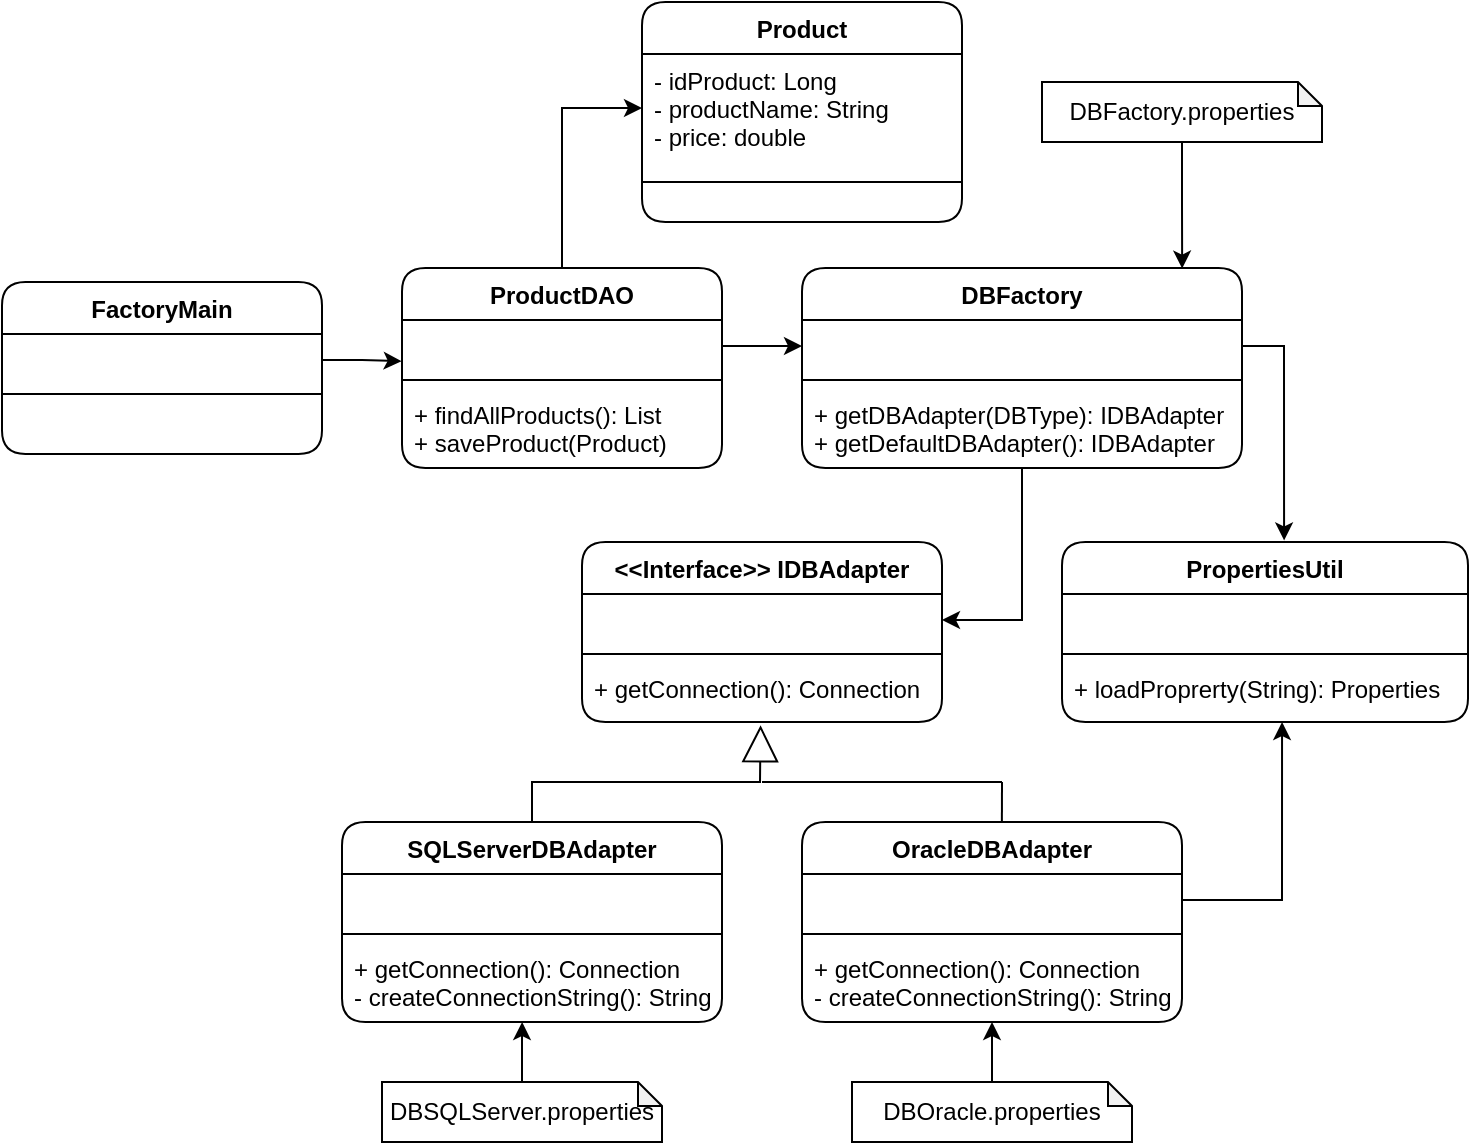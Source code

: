 <mxfile version="20.5.2" type="device"><diagram id="C5RBs43oDa-KdzZeNtuy" name="Page-1"><mxGraphModel dx="2208" dy="764" grid="1" gridSize="10" guides="1" tooltips="1" connect="1" arrows="1" fold="1" page="1" pageScale="1" pageWidth="827" pageHeight="1169" math="0" shadow="0"><root><mxCell id="WIyWlLk6GJQsqaUBKTNV-0"/><mxCell id="WIyWlLk6GJQsqaUBKTNV-1" parent="WIyWlLk6GJQsqaUBKTNV-0"/><mxCell id="LzL0RyVDSX3tp1z_rlzN-0" value="FactoryMain" style="swimlane;fontStyle=1;align=center;verticalAlign=top;childLayout=stackLayout;horizontal=1;startSize=26;horizontalStack=0;resizeParent=1;resizeParentMax=0;resizeLast=0;collapsible=1;marginBottom=0;rounded=1;" vertex="1" parent="WIyWlLk6GJQsqaUBKTNV-1"><mxGeometry x="-800" y="310" width="160" height="86" as="geometry"/></mxCell><mxCell id="LzL0RyVDSX3tp1z_rlzN-1" value=" " style="text;strokeColor=none;fillColor=none;align=left;verticalAlign=top;spacingLeft=4;spacingRight=4;overflow=hidden;rotatable=0;points=[[0,0.5],[1,0.5]];portConstraint=eastwest;rounded=1;" vertex="1" parent="LzL0RyVDSX3tp1z_rlzN-0"><mxGeometry y="26" width="160" height="26" as="geometry"/></mxCell><mxCell id="LzL0RyVDSX3tp1z_rlzN-2" value="" style="line;strokeWidth=1;fillColor=none;align=left;verticalAlign=middle;spacingTop=-1;spacingLeft=3;spacingRight=3;rotatable=0;labelPosition=right;points=[];portConstraint=eastwest;strokeColor=inherit;rounded=1;" vertex="1" parent="LzL0RyVDSX3tp1z_rlzN-0"><mxGeometry y="52" width="160" height="8" as="geometry"/></mxCell><mxCell id="LzL0RyVDSX3tp1z_rlzN-3" value=" " style="text;strokeColor=none;fillColor=none;align=left;verticalAlign=top;spacingLeft=4;spacingRight=4;overflow=hidden;rotatable=0;points=[[0,0.5],[1,0.5]];portConstraint=eastwest;rounded=1;" vertex="1" parent="LzL0RyVDSX3tp1z_rlzN-0"><mxGeometry y="60" width="160" height="26" as="geometry"/></mxCell><mxCell id="LzL0RyVDSX3tp1z_rlzN-37" style="edgeStyle=orthogonalEdgeStyle;rounded=0;orthogonalLoop=1;jettySize=auto;html=1;entryX=0;entryY=0.5;entryDx=0;entryDy=0;" edge="1" parent="WIyWlLk6GJQsqaUBKTNV-1" source="LzL0RyVDSX3tp1z_rlzN-4" target="LzL0RyVDSX3tp1z_rlzN-9"><mxGeometry relative="1" as="geometry"/></mxCell><mxCell id="LzL0RyVDSX3tp1z_rlzN-4" value="ProductDAO&#10;" style="swimlane;fontStyle=1;align=center;verticalAlign=top;childLayout=stackLayout;horizontal=1;startSize=26;horizontalStack=0;resizeParent=1;resizeParentMax=0;resizeLast=0;collapsible=1;marginBottom=0;rounded=1;" vertex="1" parent="WIyWlLk6GJQsqaUBKTNV-1"><mxGeometry x="-600" y="303" width="160" height="100" as="geometry"/></mxCell><mxCell id="LzL0RyVDSX3tp1z_rlzN-5" value=" " style="text;strokeColor=none;fillColor=none;align=left;verticalAlign=top;spacingLeft=4;spacingRight=4;overflow=hidden;rotatable=0;points=[[0,0.5],[1,0.5]];portConstraint=eastwest;rounded=1;" vertex="1" parent="LzL0RyVDSX3tp1z_rlzN-4"><mxGeometry y="26" width="160" height="26" as="geometry"/></mxCell><mxCell id="LzL0RyVDSX3tp1z_rlzN-6" value="" style="line;strokeWidth=1;fillColor=none;align=left;verticalAlign=middle;spacingTop=-1;spacingLeft=3;spacingRight=3;rotatable=0;labelPosition=right;points=[];portConstraint=eastwest;strokeColor=inherit;rounded=1;" vertex="1" parent="LzL0RyVDSX3tp1z_rlzN-4"><mxGeometry y="52" width="160" height="8" as="geometry"/></mxCell><mxCell id="LzL0RyVDSX3tp1z_rlzN-7" value="+ findAllProducts(): List&#10;+ saveProduct(Product)" style="text;strokeColor=none;fillColor=none;align=left;verticalAlign=top;spacingLeft=4;spacingRight=4;overflow=hidden;rotatable=0;points=[[0,0.5],[1,0.5]];portConstraint=eastwest;rounded=1;" vertex="1" parent="LzL0RyVDSX3tp1z_rlzN-4"><mxGeometry y="60" width="160" height="40" as="geometry"/></mxCell><mxCell id="LzL0RyVDSX3tp1z_rlzN-8" value="Product" style="swimlane;fontStyle=1;align=center;verticalAlign=top;childLayout=stackLayout;horizontal=1;startSize=26;horizontalStack=0;resizeParent=1;resizeParentMax=0;resizeLast=0;collapsible=1;marginBottom=0;rounded=1;" vertex="1" parent="WIyWlLk6GJQsqaUBKTNV-1"><mxGeometry x="-480" y="170" width="160" height="110" as="geometry"/></mxCell><mxCell id="LzL0RyVDSX3tp1z_rlzN-9" value="- idProduct: Long&#10;- productName: String&#10;- price: double" style="text;strokeColor=none;fillColor=none;align=left;verticalAlign=top;spacingLeft=4;spacingRight=4;overflow=hidden;rotatable=0;points=[[0,0.5],[1,0.5]];portConstraint=eastwest;rounded=1;" vertex="1" parent="LzL0RyVDSX3tp1z_rlzN-8"><mxGeometry y="26" width="160" height="54" as="geometry"/></mxCell><mxCell id="LzL0RyVDSX3tp1z_rlzN-10" value="" style="line;strokeWidth=1;fillColor=none;align=left;verticalAlign=middle;spacingTop=-1;spacingLeft=3;spacingRight=3;rotatable=0;labelPosition=right;points=[];portConstraint=eastwest;strokeColor=inherit;rounded=1;" vertex="1" parent="LzL0RyVDSX3tp1z_rlzN-8"><mxGeometry y="80" width="160" height="20" as="geometry"/></mxCell><mxCell id="LzL0RyVDSX3tp1z_rlzN-11" value=" " style="text;strokeColor=none;fillColor=none;align=left;verticalAlign=top;spacingLeft=4;spacingRight=4;overflow=hidden;rotatable=0;points=[[0,0.5],[1,0.5]];portConstraint=eastwest;rounded=1;" vertex="1" parent="LzL0RyVDSX3tp1z_rlzN-8"><mxGeometry y="100" width="160" height="10" as="geometry"/></mxCell><mxCell id="LzL0RyVDSX3tp1z_rlzN-40" style="edgeStyle=orthogonalEdgeStyle;rounded=0;orthogonalLoop=1;jettySize=auto;html=1;entryX=1;entryY=0.5;entryDx=0;entryDy=0;" edge="1" parent="WIyWlLk6GJQsqaUBKTNV-1" source="LzL0RyVDSX3tp1z_rlzN-12" target="LzL0RyVDSX3tp1z_rlzN-17"><mxGeometry relative="1" as="geometry"/></mxCell><mxCell id="LzL0RyVDSX3tp1z_rlzN-12" value="DBFactory" style="swimlane;fontStyle=1;align=center;verticalAlign=top;childLayout=stackLayout;horizontal=1;startSize=26;horizontalStack=0;resizeParent=1;resizeParentMax=0;resizeLast=0;collapsible=1;marginBottom=0;rounded=1;" vertex="1" parent="WIyWlLk6GJQsqaUBKTNV-1"><mxGeometry x="-400" y="303" width="220" height="100" as="geometry"/></mxCell><mxCell id="LzL0RyVDSX3tp1z_rlzN-13" value=" " style="text;strokeColor=none;fillColor=none;align=left;verticalAlign=top;spacingLeft=4;spacingRight=4;overflow=hidden;rotatable=0;points=[[0,0.5],[1,0.5]];portConstraint=eastwest;rounded=1;" vertex="1" parent="LzL0RyVDSX3tp1z_rlzN-12"><mxGeometry y="26" width="220" height="26" as="geometry"/></mxCell><mxCell id="LzL0RyVDSX3tp1z_rlzN-14" value="" style="line;strokeWidth=1;fillColor=none;align=left;verticalAlign=middle;spacingTop=-1;spacingLeft=3;spacingRight=3;rotatable=0;labelPosition=right;points=[];portConstraint=eastwest;strokeColor=inherit;rounded=1;" vertex="1" parent="LzL0RyVDSX3tp1z_rlzN-12"><mxGeometry y="52" width="220" height="8" as="geometry"/></mxCell><mxCell id="LzL0RyVDSX3tp1z_rlzN-15" value="+ getDBAdapter(DBType): IDBAdapter&#10;+ getDefaultDBAdapter(): IDBAdapter" style="text;strokeColor=none;fillColor=none;align=left;verticalAlign=top;spacingLeft=4;spacingRight=4;overflow=hidden;rotatable=0;points=[[0,0.5],[1,0.5]];portConstraint=eastwest;rounded=1;" vertex="1" parent="LzL0RyVDSX3tp1z_rlzN-12"><mxGeometry y="60" width="220" height="40" as="geometry"/></mxCell><mxCell id="LzL0RyVDSX3tp1z_rlzN-16" value="&lt;&lt;Interface&gt;&gt; IDBAdapter" style="swimlane;fontStyle=1;align=center;verticalAlign=top;childLayout=stackLayout;horizontal=1;startSize=26;horizontalStack=0;resizeParent=1;resizeParentMax=0;resizeLast=0;collapsible=1;marginBottom=0;rounded=1;" vertex="1" parent="WIyWlLk6GJQsqaUBKTNV-1"><mxGeometry x="-510" y="440" width="180" height="90" as="geometry"/></mxCell><mxCell id="LzL0RyVDSX3tp1z_rlzN-17" value=" " style="text;strokeColor=none;fillColor=none;align=left;verticalAlign=top;spacingLeft=4;spacingRight=4;overflow=hidden;rotatable=0;points=[[0,0.5],[1,0.5]];portConstraint=eastwest;rounded=1;" vertex="1" parent="LzL0RyVDSX3tp1z_rlzN-16"><mxGeometry y="26" width="180" height="26" as="geometry"/></mxCell><mxCell id="LzL0RyVDSX3tp1z_rlzN-18" value="" style="line;strokeWidth=1;fillColor=none;align=left;verticalAlign=middle;spacingTop=-1;spacingLeft=3;spacingRight=3;rotatable=0;labelPosition=right;points=[];portConstraint=eastwest;strokeColor=inherit;rounded=1;" vertex="1" parent="LzL0RyVDSX3tp1z_rlzN-16"><mxGeometry y="52" width="180" height="8" as="geometry"/></mxCell><mxCell id="LzL0RyVDSX3tp1z_rlzN-19" value="+ getConnection(): Connection" style="text;strokeColor=none;fillColor=none;align=left;verticalAlign=top;spacingLeft=4;spacingRight=4;overflow=hidden;rotatable=0;points=[[0,0.5],[1,0.5]];portConstraint=eastwest;rounded=1;" vertex="1" parent="LzL0RyVDSX3tp1z_rlzN-16"><mxGeometry y="60" width="180" height="30" as="geometry"/></mxCell><mxCell id="LzL0RyVDSX3tp1z_rlzN-20" value="PropertiesUtil" style="swimlane;fontStyle=1;align=center;verticalAlign=top;childLayout=stackLayout;horizontal=1;startSize=26;horizontalStack=0;resizeParent=1;resizeParentMax=0;resizeLast=0;collapsible=1;marginBottom=0;rounded=1;" vertex="1" parent="WIyWlLk6GJQsqaUBKTNV-1"><mxGeometry x="-270" y="440" width="203" height="90" as="geometry"/></mxCell><mxCell id="LzL0RyVDSX3tp1z_rlzN-21" value=" " style="text;strokeColor=none;fillColor=none;align=left;verticalAlign=top;spacingLeft=4;spacingRight=4;overflow=hidden;rotatable=0;points=[[0,0.5],[1,0.5]];portConstraint=eastwest;rounded=1;" vertex="1" parent="LzL0RyVDSX3tp1z_rlzN-20"><mxGeometry y="26" width="203" height="26" as="geometry"/></mxCell><mxCell id="LzL0RyVDSX3tp1z_rlzN-22" value="" style="line;strokeWidth=1;fillColor=none;align=left;verticalAlign=middle;spacingTop=-1;spacingLeft=3;spacingRight=3;rotatable=0;labelPosition=right;points=[];portConstraint=eastwest;strokeColor=inherit;rounded=1;" vertex="1" parent="LzL0RyVDSX3tp1z_rlzN-20"><mxGeometry y="52" width="203" height="8" as="geometry"/></mxCell><mxCell id="LzL0RyVDSX3tp1z_rlzN-23" value="+ loadProprerty(String): Properties" style="text;strokeColor=none;fillColor=none;align=left;verticalAlign=top;spacingLeft=4;spacingRight=4;overflow=hidden;rotatable=0;points=[[0,0.5],[1,0.5]];portConstraint=eastwest;rounded=1;" vertex="1" parent="LzL0RyVDSX3tp1z_rlzN-20"><mxGeometry y="60" width="203" height="30" as="geometry"/></mxCell><mxCell id="LzL0RyVDSX3tp1z_rlzN-24" value="SQLServerDBAdapter" style="swimlane;fontStyle=1;align=center;verticalAlign=top;childLayout=stackLayout;horizontal=1;startSize=26;horizontalStack=0;resizeParent=1;resizeParentMax=0;resizeLast=0;collapsible=1;marginBottom=0;rounded=1;" vertex="1" parent="WIyWlLk6GJQsqaUBKTNV-1"><mxGeometry x="-630" y="580" width="190" height="100" as="geometry"/></mxCell><mxCell id="LzL0RyVDSX3tp1z_rlzN-25" value=" " style="text;strokeColor=none;fillColor=none;align=left;verticalAlign=top;spacingLeft=4;spacingRight=4;overflow=hidden;rotatable=0;points=[[0,0.5],[1,0.5]];portConstraint=eastwest;rounded=1;" vertex="1" parent="LzL0RyVDSX3tp1z_rlzN-24"><mxGeometry y="26" width="190" height="26" as="geometry"/></mxCell><mxCell id="LzL0RyVDSX3tp1z_rlzN-26" value="" style="line;strokeWidth=1;fillColor=none;align=left;verticalAlign=middle;spacingTop=-1;spacingLeft=3;spacingRight=3;rotatable=0;labelPosition=right;points=[];portConstraint=eastwest;strokeColor=inherit;rounded=1;" vertex="1" parent="LzL0RyVDSX3tp1z_rlzN-24"><mxGeometry y="52" width="190" height="8" as="geometry"/></mxCell><mxCell id="LzL0RyVDSX3tp1z_rlzN-27" value="+ getConnection(): Connection&#10;- createConnectionString(): String" style="text;strokeColor=none;fillColor=none;align=left;verticalAlign=top;spacingLeft=4;spacingRight=4;overflow=hidden;rotatable=0;points=[[0,0.5],[1,0.5]];portConstraint=eastwest;rounded=1;" vertex="1" parent="LzL0RyVDSX3tp1z_rlzN-24"><mxGeometry y="60" width="190" height="40" as="geometry"/></mxCell><mxCell id="LzL0RyVDSX3tp1z_rlzN-53" style="edgeStyle=orthogonalEdgeStyle;rounded=0;orthogonalLoop=1;jettySize=auto;html=1;entryX=0.542;entryY=1;entryDx=0;entryDy=0;entryPerimeter=0;exitX=1;exitY=0.5;exitDx=0;exitDy=0;" edge="1" parent="WIyWlLk6GJQsqaUBKTNV-1" source="LzL0RyVDSX3tp1z_rlzN-29" target="LzL0RyVDSX3tp1z_rlzN-23"><mxGeometry relative="1" as="geometry"><mxPoint x="-160" y="540" as="targetPoint"/></mxGeometry></mxCell><mxCell id="LzL0RyVDSX3tp1z_rlzN-28" value="OracleDBAdapter" style="swimlane;fontStyle=1;align=center;verticalAlign=top;childLayout=stackLayout;horizontal=1;startSize=26;horizontalStack=0;resizeParent=1;resizeParentMax=0;resizeLast=0;collapsible=1;marginBottom=0;rounded=1;" vertex="1" parent="WIyWlLk6GJQsqaUBKTNV-1"><mxGeometry x="-400" y="580" width="190" height="100" as="geometry"/></mxCell><mxCell id="LzL0RyVDSX3tp1z_rlzN-29" value=" " style="text;strokeColor=none;fillColor=none;align=left;verticalAlign=top;spacingLeft=4;spacingRight=4;overflow=hidden;rotatable=0;points=[[0,0.5],[1,0.5]];portConstraint=eastwest;rounded=1;" vertex="1" parent="LzL0RyVDSX3tp1z_rlzN-28"><mxGeometry y="26" width="190" height="26" as="geometry"/></mxCell><mxCell id="LzL0RyVDSX3tp1z_rlzN-30" value="" style="line;strokeWidth=1;fillColor=none;align=left;verticalAlign=middle;spacingTop=-1;spacingLeft=3;spacingRight=3;rotatable=0;labelPosition=right;points=[];portConstraint=eastwest;strokeColor=inherit;rounded=1;" vertex="1" parent="LzL0RyVDSX3tp1z_rlzN-28"><mxGeometry y="52" width="190" height="8" as="geometry"/></mxCell><mxCell id="LzL0RyVDSX3tp1z_rlzN-31" value="+ getConnection(): Connection&#10;- createConnectionString(): String" style="text;strokeColor=none;fillColor=none;align=left;verticalAlign=top;spacingLeft=4;spacingRight=4;overflow=hidden;rotatable=0;points=[[0,0.5],[1,0.5]];portConstraint=eastwest;rounded=1;" vertex="1" parent="LzL0RyVDSX3tp1z_rlzN-28"><mxGeometry y="60" width="190" height="40" as="geometry"/></mxCell><mxCell id="LzL0RyVDSX3tp1z_rlzN-39" style="edgeStyle=orthogonalEdgeStyle;rounded=0;orthogonalLoop=1;jettySize=auto;html=1;entryX=0.864;entryY=0.003;entryDx=0;entryDy=0;entryPerimeter=0;" edge="1" parent="WIyWlLk6GJQsqaUBKTNV-1" source="LzL0RyVDSX3tp1z_rlzN-32" target="LzL0RyVDSX3tp1z_rlzN-12"><mxGeometry relative="1" as="geometry"><mxPoint x="-210" y="300" as="targetPoint"/></mxGeometry></mxCell><mxCell id="LzL0RyVDSX3tp1z_rlzN-32" value="DBFactory.properties" style="shape=note;whiteSpace=wrap;html=1;backgroundOutline=1;darkOpacity=0.05;rounded=1;size=12;" vertex="1" parent="WIyWlLk6GJQsqaUBKTNV-1"><mxGeometry x="-280" y="210" width="140" height="30" as="geometry"/></mxCell><mxCell id="LzL0RyVDSX3tp1z_rlzN-48" style="edgeStyle=orthogonalEdgeStyle;rounded=0;orthogonalLoop=1;jettySize=auto;html=1;entryX=0.474;entryY=1;entryDx=0;entryDy=0;entryPerimeter=0;" edge="1" parent="WIyWlLk6GJQsqaUBKTNV-1" source="LzL0RyVDSX3tp1z_rlzN-33" target="LzL0RyVDSX3tp1z_rlzN-27"><mxGeometry relative="1" as="geometry"/></mxCell><mxCell id="LzL0RyVDSX3tp1z_rlzN-33" value="DBSQLServer.properties" style="shape=note;whiteSpace=wrap;html=1;backgroundOutline=1;darkOpacity=0.05;rounded=1;size=12;" vertex="1" parent="WIyWlLk6GJQsqaUBKTNV-1"><mxGeometry x="-610" y="710" width="140" height="30" as="geometry"/></mxCell><mxCell id="LzL0RyVDSX3tp1z_rlzN-47" style="edgeStyle=orthogonalEdgeStyle;rounded=0;orthogonalLoop=1;jettySize=auto;html=1;entryX=0.5;entryY=1;entryDx=0;entryDy=0;entryPerimeter=0;" edge="1" parent="WIyWlLk6GJQsqaUBKTNV-1" source="LzL0RyVDSX3tp1z_rlzN-34" target="LzL0RyVDSX3tp1z_rlzN-31"><mxGeometry relative="1" as="geometry"/></mxCell><mxCell id="LzL0RyVDSX3tp1z_rlzN-34" value="DBOracle.properties" style="shape=note;whiteSpace=wrap;html=1;backgroundOutline=1;darkOpacity=0.05;rounded=1;size=12;" vertex="1" parent="WIyWlLk6GJQsqaUBKTNV-1"><mxGeometry x="-375" y="710" width="140" height="30" as="geometry"/></mxCell><mxCell id="LzL0RyVDSX3tp1z_rlzN-36" value="" style="edgeStyle=orthogonalEdgeStyle;rounded=0;orthogonalLoop=1;jettySize=auto;html=1;entryX=-0.001;entryY=0.792;entryDx=0;entryDy=0;entryPerimeter=0;" edge="1" parent="WIyWlLk6GJQsqaUBKTNV-1" source="LzL0RyVDSX3tp1z_rlzN-1" target="LzL0RyVDSX3tp1z_rlzN-5"><mxGeometry relative="1" as="geometry"/></mxCell><mxCell id="LzL0RyVDSX3tp1z_rlzN-38" style="edgeStyle=orthogonalEdgeStyle;rounded=0;orthogonalLoop=1;jettySize=auto;html=1;entryX=0;entryY=0.5;entryDx=0;entryDy=0;" edge="1" parent="WIyWlLk6GJQsqaUBKTNV-1" source="LzL0RyVDSX3tp1z_rlzN-5" target="LzL0RyVDSX3tp1z_rlzN-13"><mxGeometry relative="1" as="geometry"/></mxCell><mxCell id="LzL0RyVDSX3tp1z_rlzN-41" style="edgeStyle=orthogonalEdgeStyle;rounded=0;orthogonalLoop=1;jettySize=auto;html=1;entryX=0.547;entryY=-0.009;entryDx=0;entryDy=0;entryPerimeter=0;" edge="1" parent="WIyWlLk6GJQsqaUBKTNV-1" source="LzL0RyVDSX3tp1z_rlzN-13" target="LzL0RyVDSX3tp1z_rlzN-20"><mxGeometry relative="1" as="geometry"/></mxCell><mxCell id="LzL0RyVDSX3tp1z_rlzN-55" value="" style="endArrow=block;endSize=16;endFill=0;html=1;rounded=0;exitX=0.5;exitY=0;exitDx=0;exitDy=0;entryX=0.496;entryY=1.053;entryDx=0;entryDy=0;entryPerimeter=0;" edge="1" parent="WIyWlLk6GJQsqaUBKTNV-1" source="LzL0RyVDSX3tp1z_rlzN-24" target="LzL0RyVDSX3tp1z_rlzN-19"><mxGeometry x="-0.25" y="-10" width="160" relative="1" as="geometry"><mxPoint x="-730" y="529.31" as="sourcePoint"/><mxPoint x="-570" y="529.31" as="targetPoint"/><Array as="points"><mxPoint x="-535" y="560"/><mxPoint x="-421" y="560"/></Array><mxPoint as="offset"/></mxGeometry></mxCell><mxCell id="LzL0RyVDSX3tp1z_rlzN-57" value="" style="endArrow=none;html=1;rounded=0;" edge="1" parent="WIyWlLk6GJQsqaUBKTNV-1"><mxGeometry width="50" height="50" relative="1" as="geometry"><mxPoint x="-420" y="560" as="sourcePoint"/><mxPoint x="-300" y="560" as="targetPoint"/></mxGeometry></mxCell><mxCell id="LzL0RyVDSX3tp1z_rlzN-58" value="" style="endArrow=none;html=1;rounded=0;exitX=0.526;exitY=0;exitDx=0;exitDy=0;exitPerimeter=0;" edge="1" parent="WIyWlLk6GJQsqaUBKTNV-1" source="LzL0RyVDSX3tp1z_rlzN-28"><mxGeometry width="50" height="50" relative="1" as="geometry"><mxPoint x="-390" y="620" as="sourcePoint"/><mxPoint x="-300" y="560" as="targetPoint"/></mxGeometry></mxCell></root></mxGraphModel></diagram></mxfile>